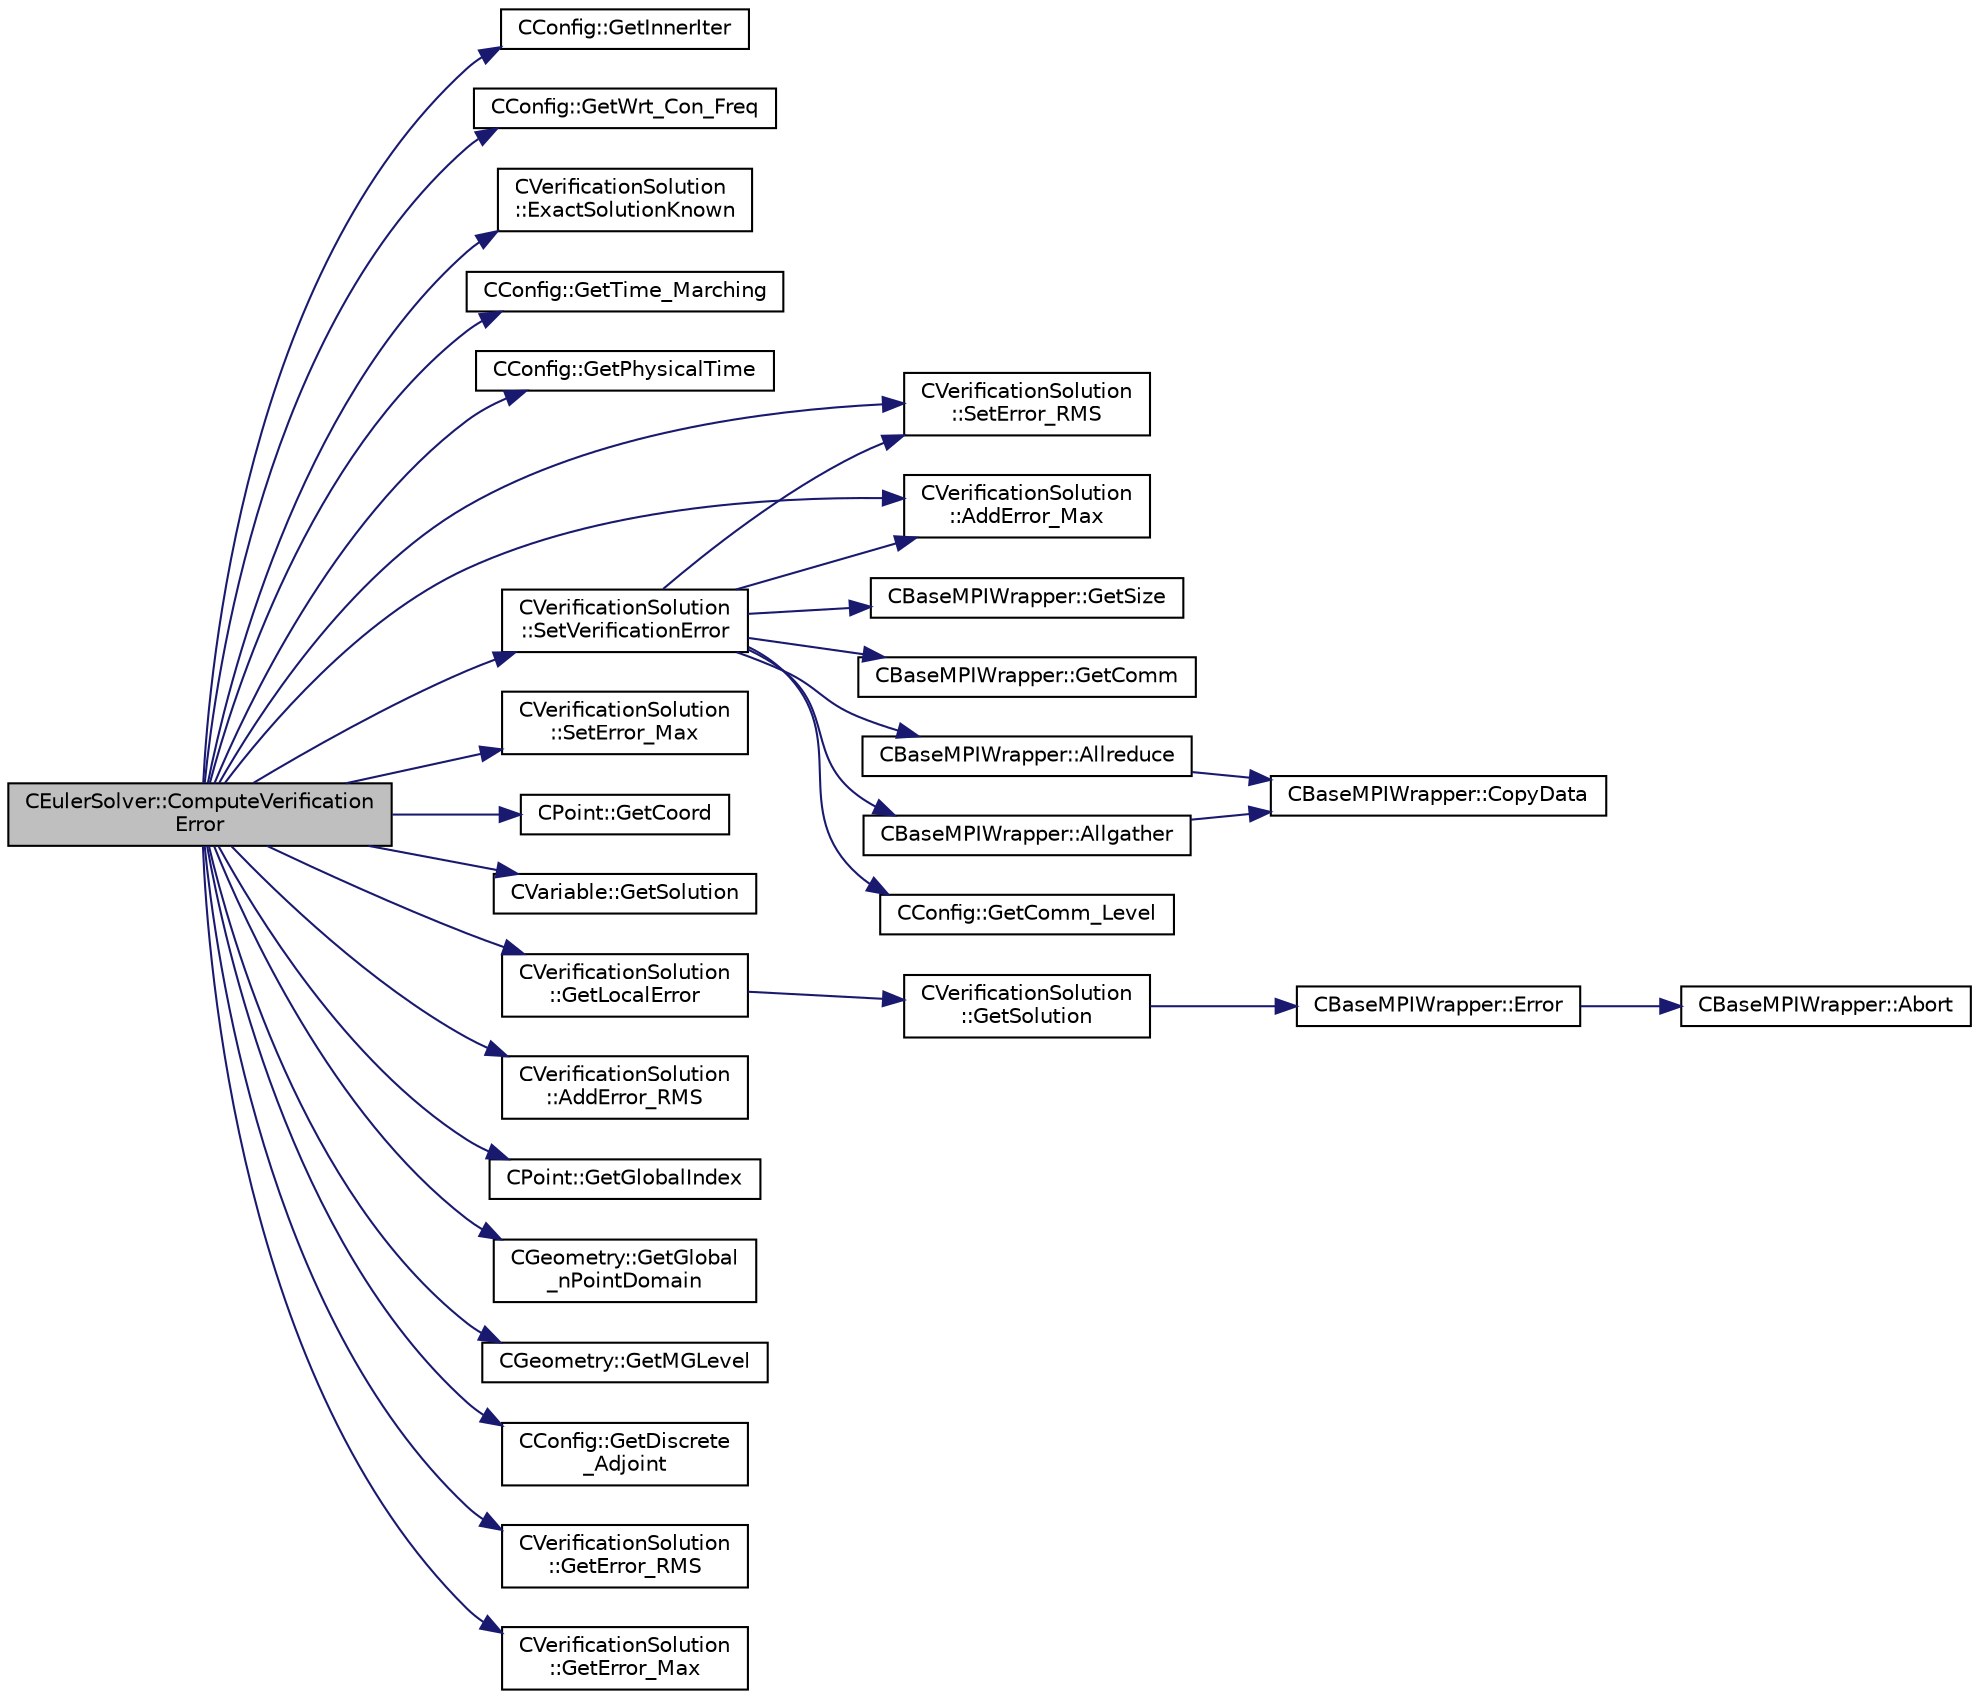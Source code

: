 digraph "CEulerSolver::ComputeVerificationError"
{
  edge [fontname="Helvetica",fontsize="10",labelfontname="Helvetica",labelfontsize="10"];
  node [fontname="Helvetica",fontsize="10",shape=record];
  rankdir="LR";
  Node1220 [label="CEulerSolver::ComputeVerification\lError",height=0.2,width=0.4,color="black", fillcolor="grey75", style="filled", fontcolor="black"];
  Node1220 -> Node1221 [color="midnightblue",fontsize="10",style="solid",fontname="Helvetica"];
  Node1221 [label="CConfig::GetInnerIter",height=0.2,width=0.4,color="black", fillcolor="white", style="filled",URL="$class_c_config.html#afb04e3794a1a3cef3c5897f31f2efd2d",tooltip="Get the current FSI iteration number. "];
  Node1220 -> Node1222 [color="midnightblue",fontsize="10",style="solid",fontname="Helvetica"];
  Node1222 [label="CConfig::GetWrt_Con_Freq",height=0.2,width=0.4,color="black", fillcolor="white", style="filled",URL="$class_c_config.html#a15f8a3cf1d3f71851b21d9e0146fa9e2",tooltip="Get the frequency for writing the convergence file. "];
  Node1220 -> Node1223 [color="midnightblue",fontsize="10",style="solid",fontname="Helvetica"];
  Node1223 [label="CVerificationSolution\l::ExactSolutionKnown",height=0.2,width=0.4,color="black", fillcolor="white", style="filled",URL="$class_c_verification_solution.html#a18422152fdd1e0250706192082049cae",tooltip="Whether or not the exact solution is known for this verification solution. "];
  Node1220 -> Node1224 [color="midnightblue",fontsize="10",style="solid",fontname="Helvetica"];
  Node1224 [label="CConfig::GetTime_Marching",height=0.2,width=0.4,color="black", fillcolor="white", style="filled",URL="$class_c_config.html#a864d499ce740184803607801c47abda7",tooltip="Provides information about the time integration, and change the write in the output files information..."];
  Node1220 -> Node1225 [color="midnightblue",fontsize="10",style="solid",fontname="Helvetica"];
  Node1225 [label="CConfig::GetPhysicalTime",height=0.2,width=0.4,color="black", fillcolor="white", style="filled",URL="$class_c_config.html#a4d6b8796bf9552840a48d50c3b0d19b6",tooltip="Get the current physical time. "];
  Node1220 -> Node1226 [color="midnightblue",fontsize="10",style="solid",fontname="Helvetica"];
  Node1226 [label="CVerificationSolution\l::SetError_RMS",height=0.2,width=0.4,color="black", fillcolor="white", style="filled",URL="$class_c_verification_solution.html#afcba935bd5dfc0e5c8bd252b27db85ab",tooltip="Set the global RMS error for verification cases. "];
  Node1220 -> Node1227 [color="midnightblue",fontsize="10",style="solid",fontname="Helvetica"];
  Node1227 [label="CVerificationSolution\l::SetError_Max",height=0.2,width=0.4,color="black", fillcolor="white", style="filled",URL="$class_c_verification_solution.html#a8484d5418569b1c807fd8a8f16570b39",tooltip="Set the global maximum error for verification cases. "];
  Node1220 -> Node1228 [color="midnightblue",fontsize="10",style="solid",fontname="Helvetica"];
  Node1228 [label="CPoint::GetCoord",height=0.2,width=0.4,color="black", fillcolor="white", style="filled",URL="$class_c_point.html#a95fe081d22e96e190cb3edcbf0d6525f",tooltip="Get the coordinates dor the control volume. "];
  Node1220 -> Node1229 [color="midnightblue",fontsize="10",style="solid",fontname="Helvetica"];
  Node1229 [label="CVariable::GetSolution",height=0.2,width=0.4,color="black", fillcolor="white", style="filled",URL="$class_c_variable.html#a261483e39c23c1de7cb9aea7e917c121",tooltip="Get the solution. "];
  Node1220 -> Node1230 [color="midnightblue",fontsize="10",style="solid",fontname="Helvetica"];
  Node1230 [label="CVerificationSolution\l::GetLocalError",height=0.2,width=0.4,color="black", fillcolor="white", style="filled",URL="$class_c_verification_solution.html#a4205ed3d3f553967190f1a6450062f17",tooltip="Get the local error defined as the local solution minus the verification solution. "];
  Node1230 -> Node1231 [color="midnightblue",fontsize="10",style="solid",fontname="Helvetica"];
  Node1231 [label="CVerificationSolution\l::GetSolution",height=0.2,width=0.4,color="black", fillcolor="white", style="filled",URL="$class_c_verification_solution.html#ab164e273b6f703a9a3439db2dcd82c2d",tooltip="Get the exact solution at the current position and time. "];
  Node1231 -> Node1232 [color="midnightblue",fontsize="10",style="solid",fontname="Helvetica"];
  Node1232 [label="CBaseMPIWrapper::Error",height=0.2,width=0.4,color="black", fillcolor="white", style="filled",URL="$class_c_base_m_p_i_wrapper.html#a04457c47629bda56704e6a8804833eeb"];
  Node1232 -> Node1233 [color="midnightblue",fontsize="10",style="solid",fontname="Helvetica"];
  Node1233 [label="CBaseMPIWrapper::Abort",height=0.2,width=0.4,color="black", fillcolor="white", style="filled",URL="$class_c_base_m_p_i_wrapper.html#a21ef5681e2acb532d345e9bab173ef07"];
  Node1220 -> Node1234 [color="midnightblue",fontsize="10",style="solid",fontname="Helvetica"];
  Node1234 [label="CVerificationSolution\l::AddError_RMS",height=0.2,width=0.4,color="black", fillcolor="white", style="filled",URL="$class_c_verification_solution.html#a275d10faa1fca4b4b61c9688f1d50b93",tooltip="Increments the global RMS error for verification cases. "];
  Node1220 -> Node1235 [color="midnightblue",fontsize="10",style="solid",fontname="Helvetica"];
  Node1235 [label="CVerificationSolution\l::AddError_Max",height=0.2,width=0.4,color="black", fillcolor="white", style="filled",URL="$class_c_verification_solution.html#a7af4b53308d1bc7eeddeb51e4f6a707d",tooltip="Increment the global maximum error for verification cases. "];
  Node1220 -> Node1236 [color="midnightblue",fontsize="10",style="solid",fontname="Helvetica"];
  Node1236 [label="CPoint::GetGlobalIndex",height=0.2,width=0.4,color="black", fillcolor="white", style="filled",URL="$class_c_point.html#ab546170a5a03ef210a75fc5531910050",tooltip="Get the global index in a parallel computation. "];
  Node1220 -> Node1237 [color="midnightblue",fontsize="10",style="solid",fontname="Helvetica"];
  Node1237 [label="CVerificationSolution\l::SetVerificationError",height=0.2,width=0.4,color="black", fillcolor="white", style="filled",URL="$class_c_verification_solution.html#a467e0ccdb07f223326549273ddeb9fa9",tooltip="Calculate the global error metrics for verification cases. "];
  Node1237 -> Node1238 [color="midnightblue",fontsize="10",style="solid",fontname="Helvetica"];
  Node1238 [label="CConfig::GetComm_Level",height=0.2,width=0.4,color="black", fillcolor="white", style="filled",URL="$class_c_config.html#ab71278d2692ca5217674036650b02923",tooltip="Get the level of MPI communications to be performed. "];
  Node1237 -> Node1239 [color="midnightblue",fontsize="10",style="solid",fontname="Helvetica"];
  Node1239 [label="CBaseMPIWrapper::GetSize",height=0.2,width=0.4,color="black", fillcolor="white", style="filled",URL="$class_c_base_m_p_i_wrapper.html#a1e80850252f6e4bfc8cd5275d6e3a615"];
  Node1237 -> Node1240 [color="midnightblue",fontsize="10",style="solid",fontname="Helvetica"];
  Node1240 [label="CBaseMPIWrapper::GetComm",height=0.2,width=0.4,color="black", fillcolor="white", style="filled",URL="$class_c_base_m_p_i_wrapper.html#adabb0218048bd2523476ca570ab84579"];
  Node1237 -> Node1241 [color="midnightblue",fontsize="10",style="solid",fontname="Helvetica"];
  Node1241 [label="CBaseMPIWrapper::Allreduce",height=0.2,width=0.4,color="black", fillcolor="white", style="filled",URL="$class_c_base_m_p_i_wrapper.html#a637b6fd917a8ca91ce748ba88e0d66b6"];
  Node1241 -> Node1242 [color="midnightblue",fontsize="10",style="solid",fontname="Helvetica"];
  Node1242 [label="CBaseMPIWrapper::CopyData",height=0.2,width=0.4,color="black", fillcolor="white", style="filled",URL="$class_c_base_m_p_i_wrapper.html#a4725cc1dd65b161b483e812a538a5e36"];
  Node1237 -> Node1226 [color="midnightblue",fontsize="10",style="solid",fontname="Helvetica"];
  Node1237 -> Node1243 [color="midnightblue",fontsize="10",style="solid",fontname="Helvetica"];
  Node1243 [label="CBaseMPIWrapper::Allgather",height=0.2,width=0.4,color="black", fillcolor="white", style="filled",URL="$class_c_base_m_p_i_wrapper.html#a55195abbb7206e08a4933fa53cd41923"];
  Node1243 -> Node1242 [color="midnightblue",fontsize="10",style="solid",fontname="Helvetica"];
  Node1237 -> Node1235 [color="midnightblue",fontsize="10",style="solid",fontname="Helvetica"];
  Node1220 -> Node1244 [color="midnightblue",fontsize="10",style="solid",fontname="Helvetica"];
  Node1244 [label="CGeometry::GetGlobal\l_nPointDomain",height=0.2,width=0.4,color="black", fillcolor="white", style="filled",URL="$class_c_geometry.html#a22f1fbc70d2133f1d1924cc7b56caee9",tooltip="A virtual member. "];
  Node1220 -> Node1245 [color="midnightblue",fontsize="10",style="solid",fontname="Helvetica"];
  Node1245 [label="CGeometry::GetMGLevel",height=0.2,width=0.4,color="black", fillcolor="white", style="filled",URL="$class_c_geometry.html#a64cb754bd02a480298ec2e55799a41a3",tooltip="Get the multigrid index for the current geometry object. "];
  Node1220 -> Node1246 [color="midnightblue",fontsize="10",style="solid",fontname="Helvetica"];
  Node1246 [label="CConfig::GetDiscrete\l_Adjoint",height=0.2,width=0.4,color="black", fillcolor="white", style="filled",URL="$class_c_config.html#abe9f117dab934d76e518a9e8e40b142a",tooltip="Get the indicator whether we are solving an discrete adjoint problem. "];
  Node1220 -> Node1247 [color="midnightblue",fontsize="10",style="solid",fontname="Helvetica"];
  Node1247 [label="CVerificationSolution\l::GetError_RMS",height=0.2,width=0.4,color="black", fillcolor="white", style="filled",URL="$class_c_verification_solution.html#ac2b596c35d55ff69b0b02f309aaf55ac",tooltip="Get the global RMS error for verification cases. "];
  Node1220 -> Node1248 [color="midnightblue",fontsize="10",style="solid",fontname="Helvetica"];
  Node1248 [label="CVerificationSolution\l::GetError_Max",height=0.2,width=0.4,color="black", fillcolor="white", style="filled",URL="$class_c_verification_solution.html#a38ad5333799d4c4fcde6fbe30b1d489a",tooltip="Get the global maximum error for verification cases. "];
}
